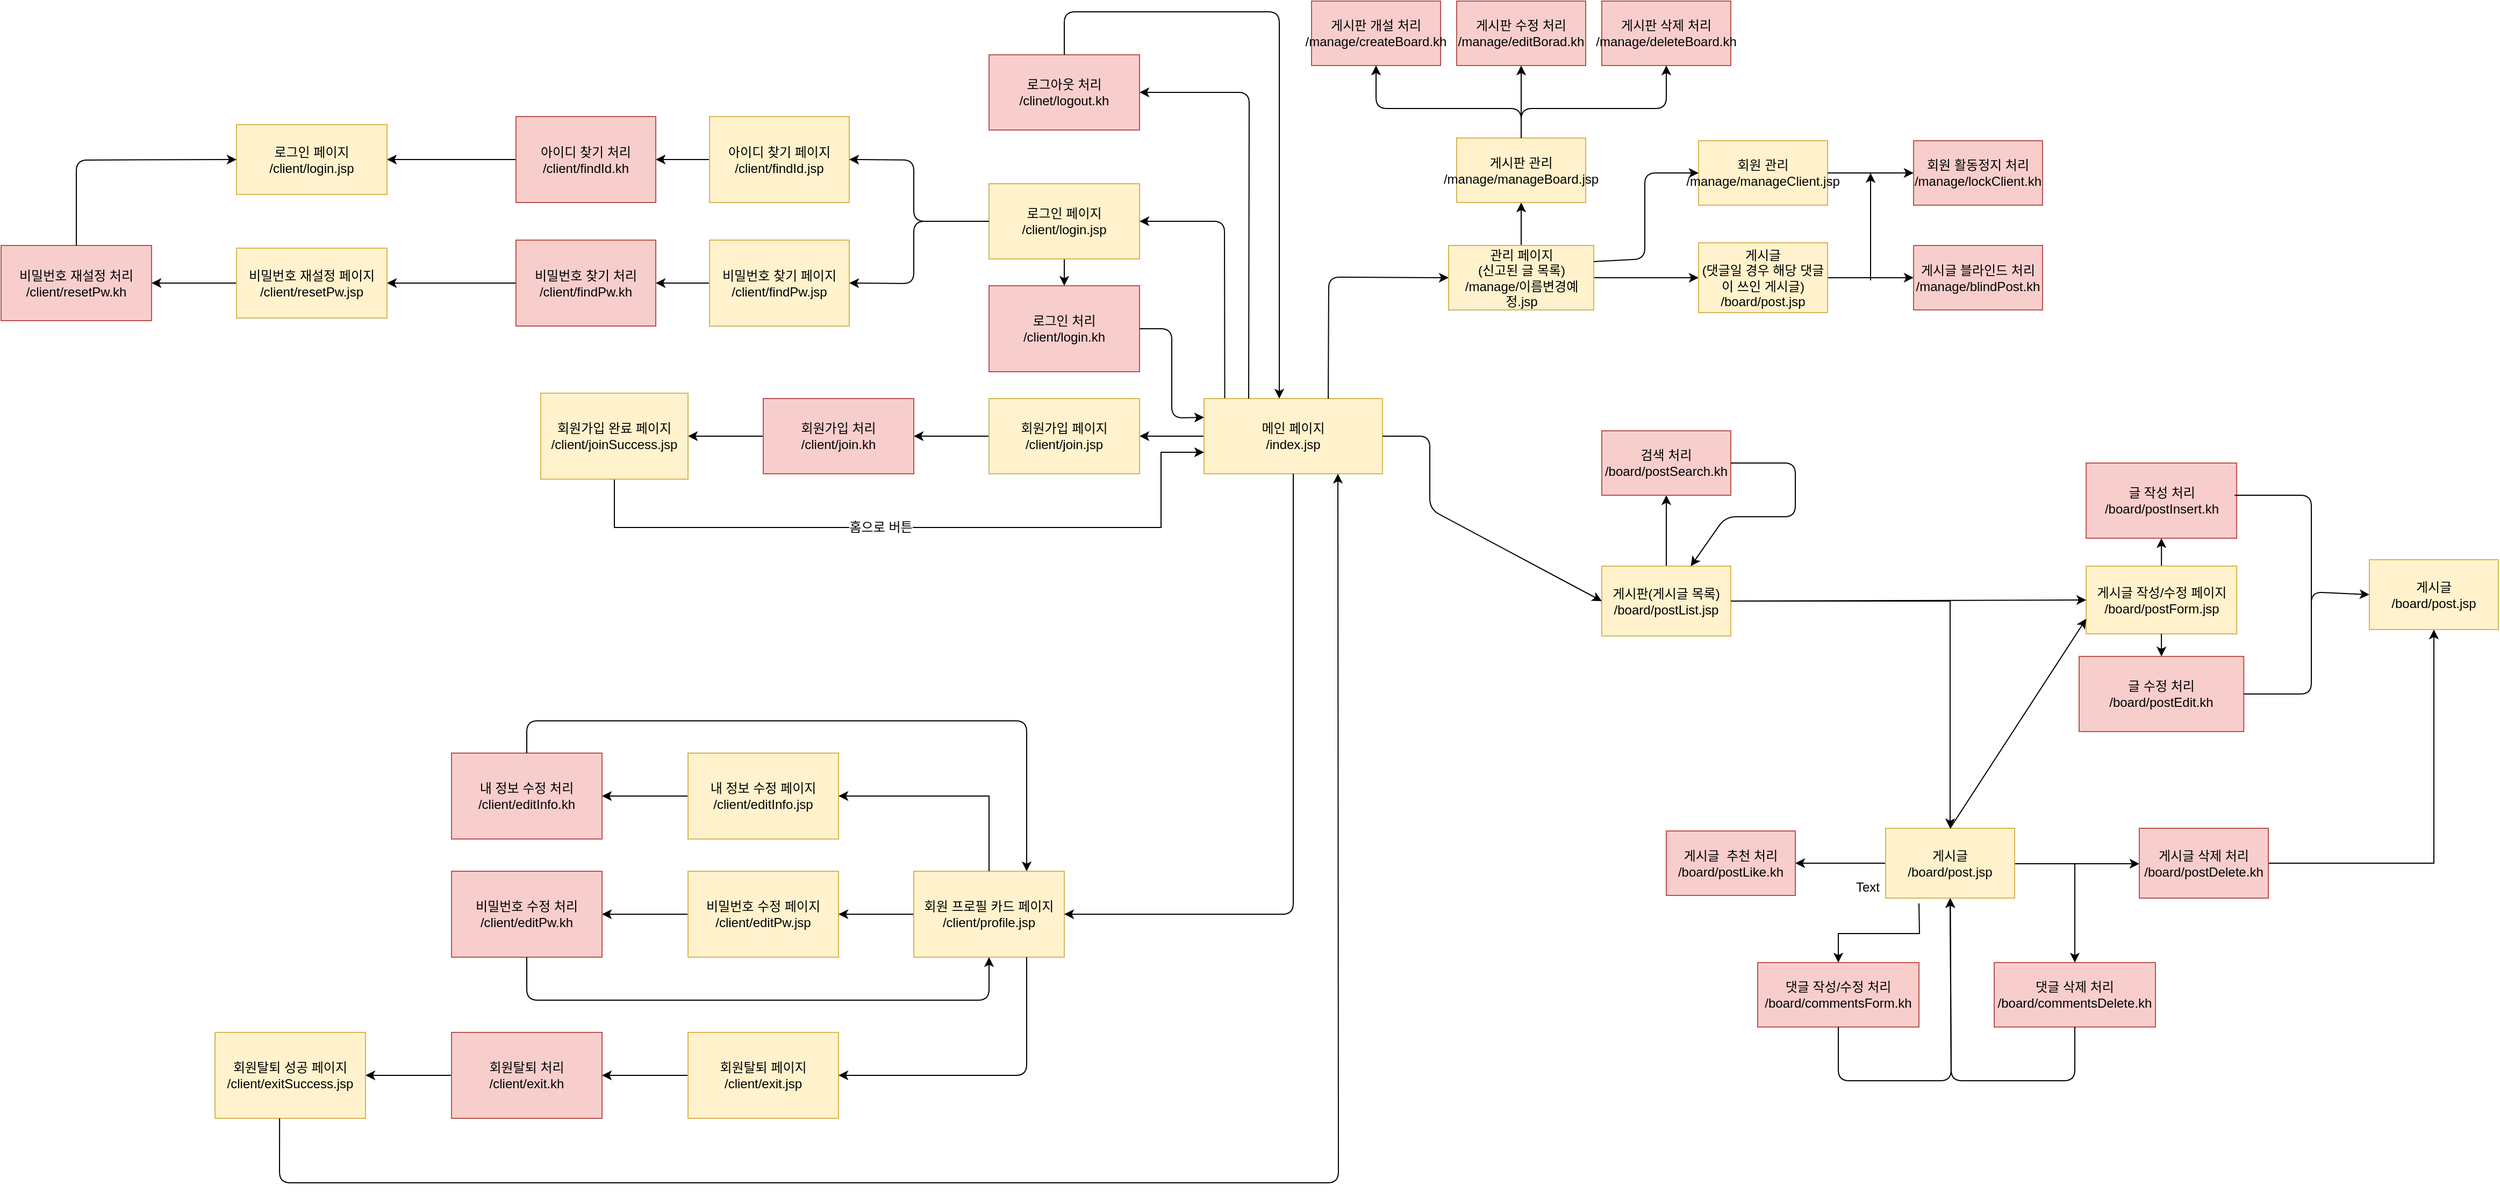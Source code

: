 <mxfile version="14.7.6" type="github">
  <diagram id="JOm_St9xGrI6XosQPw2V" name="Page-1">
    <mxGraphModel dx="1849" dy="420" grid="1" gridSize="10" guides="1" tooltips="1" connect="1" arrows="1" fold="1" page="1" pageScale="1" pageWidth="827" pageHeight="1169" math="0" shadow="0">
      <root>
        <mxCell id="0" />
        <mxCell id="1" parent="0" />
        <mxCell id="blwMkycvGweT-16OEjZh-1" value="" style="edgeStyle=orthogonalEdgeStyle;rounded=0;orthogonalLoop=1;jettySize=auto;html=1;" parent="1" source="blwMkycvGweT-16OEjZh-2" target="blwMkycvGweT-16OEjZh-6" edge="1">
          <mxGeometry relative="1" as="geometry" />
        </mxCell>
        <mxCell id="blwMkycvGweT-16OEjZh-2" value="&lt;div&gt;메인 페이지&lt;/div&gt;&lt;div&gt;/index.jsp&lt;br&gt;&lt;/div&gt;" style="rounded=0;whiteSpace=wrap;html=1;fillColor=#fff2cc;strokeColor=#d6b656;" parent="1" vertex="1">
          <mxGeometry x="720" y="955" width="166" height="70" as="geometry" />
        </mxCell>
        <mxCell id="blwMkycvGweT-16OEjZh-3" value="" style="edgeStyle=orthogonalEdgeStyle;rounded=0;orthogonalLoop=1;jettySize=auto;html=1;" parent="1" source="blwMkycvGweT-16OEjZh-4" target="blwMkycvGweT-16OEjZh-11" edge="1">
          <mxGeometry relative="1" as="geometry" />
        </mxCell>
        <mxCell id="blwMkycvGweT-16OEjZh-4" value="&lt;div&gt;로그인 페이지&lt;/div&gt;&lt;div&gt;/client/login.jsp&lt;br&gt;&lt;/div&gt;" style="rounded=0;whiteSpace=wrap;html=1;fillColor=#fff2cc;strokeColor=#d6b656;" parent="1" vertex="1">
          <mxGeometry x="520" y="755" width="140" height="70" as="geometry" />
        </mxCell>
        <mxCell id="blwMkycvGweT-16OEjZh-5" value="" style="edgeStyle=orthogonalEdgeStyle;rounded=0;orthogonalLoop=1;jettySize=auto;html=1;" parent="1" source="blwMkycvGweT-16OEjZh-6" target="blwMkycvGweT-16OEjZh-8" edge="1">
          <mxGeometry relative="1" as="geometry" />
        </mxCell>
        <mxCell id="blwMkycvGweT-16OEjZh-6" value="&lt;div&gt;회원가입 페이지&lt;/div&gt;&lt;div&gt;/client/join.jsp&lt;br&gt;&lt;/div&gt;" style="rounded=0;whiteSpace=wrap;html=1;fillColor=#fff2cc;strokeColor=#d6b656;" parent="1" vertex="1">
          <mxGeometry x="520" y="955" width="140" height="70" as="geometry" />
        </mxCell>
        <mxCell id="blwMkycvGweT-16OEjZh-7" value="" style="edgeStyle=orthogonalEdgeStyle;rounded=0;orthogonalLoop=1;jettySize=auto;html=1;" parent="1" source="blwMkycvGweT-16OEjZh-8" target="blwMkycvGweT-16OEjZh-10" edge="1">
          <mxGeometry relative="1" as="geometry" />
        </mxCell>
        <mxCell id="blwMkycvGweT-16OEjZh-8" value="&lt;div&gt;회원가입 처리&lt;br&gt;&lt;/div&gt;&lt;div&gt;/client/join.kh&lt;br&gt;&lt;/div&gt;" style="rounded=0;whiteSpace=wrap;html=1;fillColor=#f8cecc;strokeColor=#b85450;" parent="1" vertex="1">
          <mxGeometry x="310" y="955" width="140" height="70" as="geometry" />
        </mxCell>
        <mxCell id="blwMkycvGweT-16OEjZh-9" value="&lt;font style=&quot;font-size: 12px&quot;&gt;홈으로 버튼&lt;/font&gt;" style="edgeStyle=orthogonalEdgeStyle;rounded=0;orthogonalLoop=1;jettySize=auto;html=1;exitX=0.5;exitY=0;exitDx=0;exitDy=0;" parent="1" source="blwMkycvGweT-16OEjZh-10" edge="1">
          <mxGeometry relative="1" as="geometry">
            <mxPoint x="720" y="1005" as="targetPoint" />
            <Array as="points">
              <mxPoint x="172" y="1075" />
              <mxPoint x="680" y="1075" />
              <mxPoint x="680" y="1005" />
              <mxPoint x="720" y="1005" />
            </Array>
          </mxGeometry>
        </mxCell>
        <mxCell id="blwMkycvGweT-16OEjZh-10" value="&lt;div&gt;회원가입 완료 페이지&lt;/div&gt;&lt;div&gt;/client/joinSuccess.jsp&lt;br&gt;&lt;/div&gt;" style="rounded=0;whiteSpace=wrap;html=1;fillColor=#fff2cc;strokeColor=#d6b656;" parent="1" vertex="1">
          <mxGeometry x="103" y="950" width="137" height="80" as="geometry" />
        </mxCell>
        <mxCell id="blwMkycvGweT-16OEjZh-11" value="&lt;div&gt;로그인 처리&lt;/div&gt;&lt;div&gt;/client/login.kh&lt;br&gt;&lt;/div&gt;" style="rounded=0;whiteSpace=wrap;html=1;fillColor=#f8cecc;strokeColor=#b85450;" parent="1" vertex="1">
          <mxGeometry x="520" y="850" width="140" height="80" as="geometry" />
        </mxCell>
        <mxCell id="blwMkycvGweT-16OEjZh-12" value="" style="edgeStyle=orthogonalEdgeStyle;rounded=0;orthogonalLoop=1;jettySize=auto;html=1;" parent="1" source="blwMkycvGweT-16OEjZh-13" target="blwMkycvGweT-16OEjZh-17" edge="1">
          <mxGeometry relative="1" as="geometry" />
        </mxCell>
        <mxCell id="blwMkycvGweT-16OEjZh-13" value="&lt;div&gt;아이디 찾기 페이지&lt;br&gt;&lt;/div&gt;&lt;div&gt;/client/findId.jsp&lt;br&gt;&lt;/div&gt;" style="rounded=0;whiteSpace=wrap;html=1;fillColor=#fff2cc;strokeColor=#d6b656;" parent="1" vertex="1">
          <mxGeometry x="260" y="692.5" width="130" height="80" as="geometry" />
        </mxCell>
        <mxCell id="blwMkycvGweT-16OEjZh-14" value="" style="edgeStyle=orthogonalEdgeStyle;rounded=0;orthogonalLoop=1;jettySize=auto;html=1;" parent="1" source="blwMkycvGweT-16OEjZh-15" target="blwMkycvGweT-16OEjZh-19" edge="1">
          <mxGeometry relative="1" as="geometry" />
        </mxCell>
        <mxCell id="blwMkycvGweT-16OEjZh-15" value="&lt;div&gt;비밀번호 찾기 페이지&lt;br&gt;&lt;/div&gt;&lt;div&gt;/client/findPw.jsp&lt;br&gt;&lt;/div&gt;" style="rounded=0;whiteSpace=wrap;html=1;fillColor=#fff2cc;strokeColor=#d6b656;" parent="1" vertex="1">
          <mxGeometry x="260" y="807.5" width="130" height="80" as="geometry" />
        </mxCell>
        <mxCell id="blwMkycvGweT-16OEjZh-16" value="" style="edgeStyle=orthogonalEdgeStyle;rounded=0;orthogonalLoop=1;jettySize=auto;html=1;" parent="1" source="blwMkycvGweT-16OEjZh-17" target="blwMkycvGweT-16OEjZh-20" edge="1">
          <mxGeometry relative="1" as="geometry" />
        </mxCell>
        <mxCell id="blwMkycvGweT-16OEjZh-17" value="&lt;div&gt;아이디 찾기 처리&lt;br&gt;&lt;/div&gt;&lt;div&gt;/client/findId.kh&lt;br&gt;&lt;/div&gt;" style="rounded=0;whiteSpace=wrap;html=1;fillColor=#f8cecc;strokeColor=#b85450;" parent="1" vertex="1">
          <mxGeometry x="80" y="692.5" width="130" height="80" as="geometry" />
        </mxCell>
        <mxCell id="blwMkycvGweT-16OEjZh-18" value="" style="edgeStyle=orthogonalEdgeStyle;rounded=0;orthogonalLoop=1;jettySize=auto;html=1;entryX=1;entryY=0.5;entryDx=0;entryDy=0;" parent="1" source="blwMkycvGweT-16OEjZh-19" target="HkHfSld4iR-uJVx8hR3l-2" edge="1">
          <mxGeometry relative="1" as="geometry">
            <mxPoint x="-10" y="848" as="targetPoint" />
          </mxGeometry>
        </mxCell>
        <mxCell id="blwMkycvGweT-16OEjZh-19" value="&lt;div&gt;비밀번호 찾기 처리&lt;br&gt;&lt;/div&gt;&lt;div&gt;/client/findPw.kh&lt;br&gt;&lt;/div&gt;" style="rounded=0;whiteSpace=wrap;html=1;fillColor=#f8cecc;strokeColor=#b85450;" parent="1" vertex="1">
          <mxGeometry x="80" y="807.5" width="130" height="80" as="geometry" />
        </mxCell>
        <mxCell id="blwMkycvGweT-16OEjZh-20" value="&lt;div&gt;로그인 페이지&lt;/div&gt;&lt;div&gt;/client/login.jsp&lt;br&gt;&lt;/div&gt;" style="rounded=0;whiteSpace=wrap;html=1;fillColor=#fff2cc;strokeColor=#d6b656;" parent="1" vertex="1">
          <mxGeometry x="-180" y="700" width="140" height="65" as="geometry" />
        </mxCell>
        <mxCell id="blwMkycvGweT-16OEjZh-21" value="" style="edgeStyle=orthogonalEdgeStyle;rounded=0;orthogonalLoop=1;jettySize=auto;html=1;" parent="1" source="blwMkycvGweT-16OEjZh-22" target="blwMkycvGweT-16OEjZh-26" edge="1">
          <mxGeometry relative="1" as="geometry" />
        </mxCell>
        <mxCell id="blwMkycvGweT-16OEjZh-22" value="&lt;div&gt;회원 프로필 카드 페이지&lt;br&gt;&lt;/div&gt;&lt;div&gt;/client/profile.jsp&lt;br&gt;&lt;/div&gt;" style="rounded=0;whiteSpace=wrap;html=1;fillColor=#fff2cc;strokeColor=#d6b656;" parent="1" vertex="1">
          <mxGeometry x="450" y="1395" width="140" height="80" as="geometry" />
        </mxCell>
        <mxCell id="blwMkycvGweT-16OEjZh-23" value="" style="edgeStyle=orthogonalEdgeStyle;rounded=0;orthogonalLoop=1;jettySize=auto;html=1;" parent="1" source="blwMkycvGweT-16OEjZh-24" target="blwMkycvGweT-16OEjZh-32" edge="1">
          <mxGeometry relative="1" as="geometry" />
        </mxCell>
        <mxCell id="blwMkycvGweT-16OEjZh-24" value="&lt;div&gt;회원탈퇴 페이지&lt;br&gt;&lt;/div&gt;&lt;div&gt;/client/exit.jsp&lt;br&gt;&lt;/div&gt;" style="rounded=0;whiteSpace=wrap;html=1;fillColor=#fff2cc;strokeColor=#d6b656;" parent="1" vertex="1">
          <mxGeometry x="240" y="1545" width="140" height="80" as="geometry" />
        </mxCell>
        <mxCell id="blwMkycvGweT-16OEjZh-25" value="" style="edgeStyle=orthogonalEdgeStyle;rounded=0;orthogonalLoop=1;jettySize=auto;html=1;" parent="1" source="blwMkycvGweT-16OEjZh-26" target="blwMkycvGweT-16OEjZh-30" edge="1">
          <mxGeometry relative="1" as="geometry" />
        </mxCell>
        <mxCell id="blwMkycvGweT-16OEjZh-26" value="&lt;div&gt;비밀번호 수정 페이지&lt;br&gt;&lt;/div&gt;&lt;div&gt;/client/editPw.jsp&lt;br&gt;&lt;/div&gt;" style="rounded=0;whiteSpace=wrap;html=1;fillColor=#fff2cc;strokeColor=#d6b656;" parent="1" vertex="1">
          <mxGeometry x="240" y="1395" width="140" height="80" as="geometry" />
        </mxCell>
        <mxCell id="blwMkycvGweT-16OEjZh-27" value="" style="edgeStyle=orthogonalEdgeStyle;rounded=0;orthogonalLoop=1;jettySize=auto;html=1;" parent="1" source="blwMkycvGweT-16OEjZh-28" target="blwMkycvGweT-16OEjZh-29" edge="1">
          <mxGeometry relative="1" as="geometry" />
        </mxCell>
        <mxCell id="blwMkycvGweT-16OEjZh-28" value="&lt;div&gt;내 정보 수정 페이지&lt;br&gt;&lt;/div&gt;&lt;div&gt;/client/editInfo.jsp&lt;br&gt;&lt;/div&gt;" style="rounded=0;whiteSpace=wrap;html=1;fillColor=#fff2cc;strokeColor=#d6b656;" parent="1" vertex="1">
          <mxGeometry x="240" y="1285" width="140" height="80" as="geometry" />
        </mxCell>
        <mxCell id="blwMkycvGweT-16OEjZh-29" value="&lt;div&gt;내 정보 수정 처리&lt;br&gt;&lt;/div&gt;&lt;div&gt;/client/editInfo.kh&lt;br&gt;&lt;/div&gt;" style="rounded=0;whiteSpace=wrap;html=1;fillColor=#f8cecc;strokeColor=#b85450;" parent="1" vertex="1">
          <mxGeometry x="20" y="1285" width="140" height="80" as="geometry" />
        </mxCell>
        <mxCell id="blwMkycvGweT-16OEjZh-30" value="&lt;div&gt;비밀번호 수정 처리&lt;br&gt;&lt;/div&gt;&lt;div&gt;/client/editPw.kh&lt;br&gt;&lt;/div&gt;" style="rounded=0;whiteSpace=wrap;html=1;fillColor=#f8cecc;strokeColor=#b85450;" parent="1" vertex="1">
          <mxGeometry x="20" y="1395" width="140" height="80" as="geometry" />
        </mxCell>
        <mxCell id="blwMkycvGweT-16OEjZh-31" value="" style="edgeStyle=orthogonalEdgeStyle;rounded=0;orthogonalLoop=1;jettySize=auto;html=1;" parent="1" source="blwMkycvGweT-16OEjZh-32" target="blwMkycvGweT-16OEjZh-38" edge="1">
          <mxGeometry relative="1" as="geometry" />
        </mxCell>
        <mxCell id="blwMkycvGweT-16OEjZh-32" value="&lt;div&gt;회원탈퇴 처리&lt;br&gt;&lt;/div&gt;&lt;div&gt;/client/exit.kh&lt;br&gt;&lt;/div&gt;" style="rounded=0;whiteSpace=wrap;html=1;fillColor=#f8cecc;strokeColor=#b85450;" parent="1" vertex="1">
          <mxGeometry x="20" y="1545" width="140" height="80" as="geometry" />
        </mxCell>
        <mxCell id="blwMkycvGweT-16OEjZh-33" value="" style="endArrow=classic;html=1;rounded=0;edgeStyle=orthogonalEdgeStyle;exitX=0.5;exitY=0;exitDx=0;exitDy=0;entryX=1;entryY=0.5;entryDx=0;entryDy=0;" parent="1" source="blwMkycvGweT-16OEjZh-22" target="blwMkycvGweT-16OEjZh-28" edge="1">
          <mxGeometry width="50" height="50" relative="1" as="geometry">
            <mxPoint x="470" y="1330" as="sourcePoint" />
            <mxPoint x="520" y="1280" as="targetPoint" />
            <Array as="points">
              <mxPoint x="520" y="1325" />
            </Array>
          </mxGeometry>
        </mxCell>
        <mxCell id="blwMkycvGweT-16OEjZh-34" value="" style="endArrow=classic;html=1;exitX=0.5;exitY=1;exitDx=0;exitDy=0;entryX=1;entryY=0.5;entryDx=0;entryDy=0;" parent="1" source="blwMkycvGweT-16OEjZh-2" target="blwMkycvGweT-16OEjZh-22" edge="1">
          <mxGeometry width="50" height="50" relative="1" as="geometry">
            <mxPoint x="820" y="1325" as="sourcePoint" />
            <mxPoint x="730" y="1435" as="targetPoint" />
            <Array as="points">
              <mxPoint x="803" y="1435" />
            </Array>
          </mxGeometry>
        </mxCell>
        <mxCell id="blwMkycvGweT-16OEjZh-35" value="" style="endArrow=classic;html=1;exitX=0.5;exitY=0;exitDx=0;exitDy=0;entryX=0.75;entryY=0;entryDx=0;entryDy=0;" parent="1" source="blwMkycvGweT-16OEjZh-29" target="blwMkycvGweT-16OEjZh-22" edge="1">
          <mxGeometry width="50" height="50" relative="1" as="geometry">
            <mxPoint x="-80" y="1290" as="sourcePoint" />
            <mxPoint x="-30" y="1240" as="targetPoint" />
            <Array as="points">
              <mxPoint x="90" y="1255" />
              <mxPoint x="555" y="1255" />
            </Array>
          </mxGeometry>
        </mxCell>
        <mxCell id="blwMkycvGweT-16OEjZh-36" value="" style="endArrow=classic;html=1;exitX=0.5;exitY=1;exitDx=0;exitDy=0;entryX=0.5;entryY=1;entryDx=0;entryDy=0;" parent="1" source="blwMkycvGweT-16OEjZh-30" target="blwMkycvGweT-16OEjZh-22" edge="1">
          <mxGeometry width="50" height="50" relative="1" as="geometry">
            <mxPoint x="286" y="1548" as="sourcePoint" />
            <mxPoint x="336" y="1498" as="targetPoint" />
            <Array as="points">
              <mxPoint x="90" y="1515" />
              <mxPoint x="520" y="1515" />
            </Array>
          </mxGeometry>
        </mxCell>
        <mxCell id="blwMkycvGweT-16OEjZh-37" value="" style="endArrow=classic;html=1;exitX=0.75;exitY=1;exitDx=0;exitDy=0;entryX=1;entryY=0.5;entryDx=0;entryDy=0;" parent="1" source="blwMkycvGweT-16OEjZh-22" target="blwMkycvGweT-16OEjZh-24" edge="1">
          <mxGeometry width="50" height="50" relative="1" as="geometry">
            <mxPoint x="496.5" y="1615" as="sourcePoint" />
            <mxPoint x="546.5" y="1565" as="targetPoint" />
            <Array as="points">
              <mxPoint x="555" y="1585" />
            </Array>
          </mxGeometry>
        </mxCell>
        <mxCell id="blwMkycvGweT-16OEjZh-38" value="&lt;div&gt;회원탈퇴 성공 페이지&lt;/div&gt;&lt;div&gt;/client/exitSuccess.jsp&lt;br&gt;&lt;/div&gt;" style="rounded=0;whiteSpace=wrap;html=1;fillColor=#fff2cc;strokeColor=#d6b656;" parent="1" vertex="1">
          <mxGeometry x="-200" y="1545" width="140" height="80" as="geometry" />
        </mxCell>
        <mxCell id="blwMkycvGweT-16OEjZh-39" value="" style="endArrow=classic;html=1;exitX=0.429;exitY=1;exitDx=0;exitDy=0;exitPerimeter=0;entryX=0.75;entryY=1;entryDx=0;entryDy=0;" parent="1" source="blwMkycvGweT-16OEjZh-38" target="blwMkycvGweT-16OEjZh-2" edge="1">
          <mxGeometry width="50" height="50" relative="1" as="geometry">
            <mxPoint x="-50" y="1715" as="sourcePoint" />
            <mxPoint x="710" y="1585" as="targetPoint" />
            <Array as="points">
              <mxPoint x="-140" y="1685" />
              <mxPoint x="845" y="1685" />
            </Array>
          </mxGeometry>
        </mxCell>
        <mxCell id="blwMkycvGweT-16OEjZh-40" value="" style="endArrow=classic;html=1;exitX=0;exitY=0.5;exitDx=0;exitDy=0;entryX=1;entryY=0.5;entryDx=0;entryDy=0;" parent="1" source="blwMkycvGweT-16OEjZh-4" target="blwMkycvGweT-16OEjZh-13" edge="1">
          <mxGeometry width="50" height="50" relative="1" as="geometry">
            <mxPoint x="420" y="710" as="sourcePoint" />
            <mxPoint x="410" y="750" as="targetPoint" />
            <Array as="points">
              <mxPoint x="450" y="790" />
              <mxPoint x="450" y="733" />
            </Array>
          </mxGeometry>
        </mxCell>
        <mxCell id="blwMkycvGweT-16OEjZh-41" value="" style="endArrow=classic;html=1;exitX=0;exitY=0.5;exitDx=0;exitDy=0;entryX=1;entryY=0.5;entryDx=0;entryDy=0;" parent="1" source="blwMkycvGweT-16OEjZh-4" target="blwMkycvGweT-16OEjZh-15" edge="1">
          <mxGeometry width="50" height="50" relative="1" as="geometry">
            <mxPoint x="400" y="860" as="sourcePoint" />
            <mxPoint x="430" y="840" as="targetPoint" />
            <Array as="points">
              <mxPoint x="450" y="790" />
              <mxPoint x="450" y="848" />
            </Array>
          </mxGeometry>
        </mxCell>
        <mxCell id="blwMkycvGweT-16OEjZh-42" value="" style="endArrow=classic;html=1;exitX=0.116;exitY=-0.005;exitDx=0;exitDy=0;exitPerimeter=0;entryX=1;entryY=0.5;entryDx=0;entryDy=0;" parent="1" source="blwMkycvGweT-16OEjZh-2" target="blwMkycvGweT-16OEjZh-4" edge="1">
          <mxGeometry width="50" height="50" relative="1" as="geometry">
            <mxPoint x="650" y="715" as="sourcePoint" />
            <mxPoint x="820" y="565" as="targetPoint" />
            <Array as="points">
              <mxPoint x="739" y="790" />
            </Array>
          </mxGeometry>
        </mxCell>
        <mxCell id="blwMkycvGweT-16OEjZh-43" value="&lt;div&gt;로그아웃 처리&lt;/div&gt;&lt;div&gt;/clinet/logout.kh&lt;br&gt;&lt;/div&gt;" style="rounded=0;whiteSpace=wrap;html=1;fillColor=#f8cecc;strokeColor=#b85450;" parent="1" vertex="1">
          <mxGeometry x="520" y="635" width="140" height="70" as="geometry" />
        </mxCell>
        <mxCell id="blwMkycvGweT-16OEjZh-44" value="" style="endArrow=classic;html=1;exitX=0.25;exitY=0;exitDx=0;exitDy=0;entryX=1;entryY=0.5;entryDx=0;entryDy=0;" parent="1" source="blwMkycvGweT-16OEjZh-2" target="blwMkycvGweT-16OEjZh-43" edge="1">
          <mxGeometry width="50" height="50" relative="1" as="geometry">
            <mxPoint x="790" y="675" as="sourcePoint" />
            <mxPoint x="860" y="605" as="targetPoint" />
            <Array as="points">
              <mxPoint x="762" y="670" />
            </Array>
          </mxGeometry>
        </mxCell>
        <mxCell id="blwMkycvGweT-16OEjZh-45" value="" style="endArrow=classic;html=1;exitX=0.5;exitY=0;exitDx=0;exitDy=0;" parent="1" source="blwMkycvGweT-16OEjZh-43" edge="1">
          <mxGeometry width="50" height="50" relative="1" as="geometry">
            <mxPoint x="740" y="595" as="sourcePoint" />
            <mxPoint x="790" y="955" as="targetPoint" />
            <Array as="points">
              <mxPoint x="590" y="595" />
              <mxPoint x="790" y="595" />
            </Array>
          </mxGeometry>
        </mxCell>
        <mxCell id="blwMkycvGweT-16OEjZh-46" value="" style="edgeStyle=orthogonalEdgeStyle;rounded=0;orthogonalLoop=1;jettySize=auto;html=1;" parent="1" source="blwMkycvGweT-16OEjZh-48" target="blwMkycvGweT-16OEjZh-76" edge="1">
          <mxGeometry relative="1" as="geometry" />
        </mxCell>
        <mxCell id="blwMkycvGweT-16OEjZh-47" style="edgeStyle=orthogonalEdgeStyle;rounded=0;orthogonalLoop=1;jettySize=auto;html=1;" parent="1" source="blwMkycvGweT-16OEjZh-48" target="blwMkycvGweT-16OEjZh-82" edge="1">
          <mxGeometry relative="1" as="geometry">
            <mxPoint x="1430" y="1167.5" as="targetPoint" />
          </mxGeometry>
        </mxCell>
        <mxCell id="blwMkycvGweT-16OEjZh-48" value="&lt;div&gt;게시판(게시글 목록)&lt;br&gt;&lt;/div&gt;&lt;div&gt;/board/postList.jsp&lt;/div&gt;" style="rounded=0;whiteSpace=wrap;html=1;fillColor=#fff2cc;strokeColor=#d6b656;" parent="1" vertex="1">
          <mxGeometry x="1090" y="1111" width="120" height="65" as="geometry" />
        </mxCell>
        <mxCell id="blwMkycvGweT-16OEjZh-49" value="" style="edgeStyle=orthogonalEdgeStyle;rounded=0;orthogonalLoop=1;jettySize=auto;html=1;exitX=0.998;exitY=0.625;exitDx=0;exitDy=0;exitPerimeter=0;" parent="1" source="blwMkycvGweT-16OEjZh-82" target="blwMkycvGweT-16OEjZh-53" edge="1">
          <mxGeometry relative="1" as="geometry">
            <mxPoint x="1445" y="1425" as="sourcePoint" />
            <Array as="points">
              <mxPoint x="1474" y="1388" />
              <mxPoint x="1530" y="1388" />
            </Array>
          </mxGeometry>
        </mxCell>
        <mxCell id="blwMkycvGweT-16OEjZh-50" value="" style="edgeStyle=orthogonalEdgeStyle;rounded=0;orthogonalLoop=1;jettySize=auto;html=1;entryX=0.5;entryY=0;entryDx=0;entryDy=0;exitX=0.25;exitY=1;exitDx=0;exitDy=0;" parent="1" target="blwMkycvGweT-16OEjZh-52" edge="1">
          <mxGeometry relative="1" as="geometry">
            <mxPoint x="1385" y="1425" as="sourcePoint" />
          </mxGeometry>
        </mxCell>
        <mxCell id="blwMkycvGweT-16OEjZh-51" value="" style="edgeStyle=orthogonalEdgeStyle;rounded=0;orthogonalLoop=1;jettySize=auto;html=1;exitX=0;exitY=0.5;exitDx=0;exitDy=0;" parent="1" source="blwMkycvGweT-16OEjZh-82" target="blwMkycvGweT-16OEjZh-56" edge="1">
          <mxGeometry relative="1" as="geometry">
            <mxPoint x="1355" y="1392.5" as="sourcePoint" />
          </mxGeometry>
        </mxCell>
        <mxCell id="blwMkycvGweT-16OEjZh-52" value="&lt;div&gt;댓글 작성/수정 처리&lt;/div&gt;&lt;div&gt;/board/commentsForm.kh&lt;br&gt;&lt;/div&gt;" style="rounded=0;whiteSpace=wrap;html=1;fillColor=#f8cecc;strokeColor=#b85450;" parent="1" vertex="1">
          <mxGeometry x="1235" y="1480" width="150" height="60" as="geometry" />
        </mxCell>
        <mxCell id="blwMkycvGweT-16OEjZh-53" value="&lt;div&gt;댓글 삭제 처리&lt;/div&gt;&lt;div&gt;/board/commentsDelete.kh&lt;br&gt;&lt;/div&gt;" style="rounded=0;whiteSpace=wrap;html=1;fillColor=#f8cecc;strokeColor=#b85450;" parent="1" vertex="1">
          <mxGeometry x="1455" y="1480" width="150" height="60" as="geometry" />
        </mxCell>
        <mxCell id="blwMkycvGweT-16OEjZh-54" value="" style="endArrow=classic;html=1;exitX=0.5;exitY=1;exitDx=0;exitDy=0;entryX=0.5;entryY=1;entryDx=0;entryDy=0;" parent="1" source="blwMkycvGweT-16OEjZh-53" target="blwMkycvGweT-16OEjZh-82" edge="1">
          <mxGeometry width="50" height="50" relative="1" as="geometry">
            <mxPoint x="1565" y="1360" as="sourcePoint" />
            <mxPoint x="1415" y="1425" as="targetPoint" />
            <Array as="points">
              <mxPoint x="1530" y="1590" />
              <mxPoint x="1415" y="1590" />
            </Array>
          </mxGeometry>
        </mxCell>
        <mxCell id="blwMkycvGweT-16OEjZh-55" value="" style="endArrow=classic;html=1;" parent="1" target="blwMkycvGweT-16OEjZh-82" edge="1">
          <mxGeometry width="50" height="50" relative="1" as="geometry">
            <mxPoint x="1310" y="1540" as="sourcePoint" />
            <mxPoint x="1415" y="1415" as="targetPoint" />
            <Array as="points">
              <mxPoint x="1310" y="1590" />
              <mxPoint x="1415" y="1590" />
            </Array>
          </mxGeometry>
        </mxCell>
        <mxCell id="blwMkycvGweT-16OEjZh-56" value="&lt;div&gt;게시글&amp;nbsp; 추천 처리&lt;br&gt;&lt;/div&gt;&lt;div&gt;/board/postLike.kh&lt;br&gt;&lt;/div&gt;" style="rounded=0;whiteSpace=wrap;html=1;fillColor=#f8cecc;strokeColor=#b85450;" parent="1" vertex="1">
          <mxGeometry x="1150" y="1357.5" width="120" height="60" as="geometry" />
        </mxCell>
        <mxCell id="blwMkycvGweT-16OEjZh-57" value="" style="edgeStyle=orthogonalEdgeStyle;rounded=0;orthogonalLoop=1;jettySize=auto;html=1;" parent="1" source="blwMkycvGweT-16OEjZh-59" target="blwMkycvGweT-16OEjZh-66" edge="1">
          <mxGeometry relative="1" as="geometry" />
        </mxCell>
        <mxCell id="blwMkycvGweT-16OEjZh-58" value="" style="edgeStyle=orthogonalEdgeStyle;rounded=0;orthogonalLoop=1;jettySize=auto;html=1;" parent="1" source="blwMkycvGweT-16OEjZh-59" target="blwMkycvGweT-16OEjZh-62" edge="1">
          <mxGeometry relative="1" as="geometry" />
        </mxCell>
        <mxCell id="blwMkycvGweT-16OEjZh-59" value="&lt;div&gt;관리 페이지&lt;/div&gt;&lt;div&gt;(신고된 글 목록)&lt;br&gt;&lt;/div&gt;&lt;div&gt;/manage/이름변경예정.jsp&lt;br&gt;&lt;/div&gt;" style="rounded=0;whiteSpace=wrap;html=1;fillColor=#fff2cc;strokeColor=#d6b656;" parent="1" vertex="1">
          <mxGeometry x="947.5" y="812.5" width="135" height="60" as="geometry" />
        </mxCell>
        <mxCell id="blwMkycvGweT-16OEjZh-60" value="" style="endArrow=classic;html=1;exitX=0.696;exitY=0.002;exitDx=0;exitDy=0;exitPerimeter=0;entryX=0;entryY=0.5;entryDx=0;entryDy=0;" parent="1" source="blwMkycvGweT-16OEjZh-2" target="blwMkycvGweT-16OEjZh-59" edge="1">
          <mxGeometry width="50" height="50" relative="1" as="geometry">
            <mxPoint x="1170" y="875" as="sourcePoint" />
            <mxPoint x="1220" y="825" as="targetPoint" />
            <Array as="points">
              <mxPoint x="836" y="842" />
            </Array>
          </mxGeometry>
        </mxCell>
        <mxCell id="blwMkycvGweT-16OEjZh-61" value="" style="edgeStyle=orthogonalEdgeStyle;rounded=0;orthogonalLoop=1;jettySize=auto;html=1;" parent="1" source="blwMkycvGweT-16OEjZh-62" target="blwMkycvGweT-16OEjZh-63" edge="1">
          <mxGeometry relative="1" as="geometry" />
        </mxCell>
        <mxCell id="blwMkycvGweT-16OEjZh-62" value="&lt;div&gt;게시글&lt;/div&gt;&lt;div&gt;(댓글일 경우 해당 댓글이 쓰인 게시글)&lt;br&gt;&lt;/div&gt;&lt;div&gt;/board/post.jsp&lt;/div&gt;" style="rounded=0;whiteSpace=wrap;html=1;fillColor=#fff2cc;strokeColor=#d6b656;" parent="1" vertex="1">
          <mxGeometry x="1180" y="810" width="120" height="65" as="geometry" />
        </mxCell>
        <mxCell id="blwMkycvGweT-16OEjZh-63" value="&lt;div&gt;게시글 블라인드 처리&lt;/div&gt;&lt;div&gt;/manage/blindPost.kh&lt;br&gt;&lt;/div&gt;" style="rounded=0;whiteSpace=wrap;html=1;fillColor=#f8cecc;strokeColor=#b85450;" parent="1" vertex="1">
          <mxGeometry x="1380" y="812.5" width="120" height="60" as="geometry" />
        </mxCell>
        <mxCell id="blwMkycvGweT-16OEjZh-64" value="&lt;div&gt;회원 활동정지 처리&lt;/div&gt;&lt;div&gt;/manage/lockClient.kh&lt;br&gt;&lt;/div&gt;" style="rounded=0;whiteSpace=wrap;html=1;fillColor=#f8cecc;strokeColor=#b85450;" parent="1" vertex="1">
          <mxGeometry x="1380" y="715" width="120" height="60" as="geometry" />
        </mxCell>
        <mxCell id="blwMkycvGweT-16OEjZh-65" value="" style="edgeStyle=orthogonalEdgeStyle;rounded=0;orthogonalLoop=1;jettySize=auto;html=1;" parent="1" source="blwMkycvGweT-16OEjZh-66" target="blwMkycvGweT-16OEjZh-72" edge="1">
          <mxGeometry relative="1" as="geometry" />
        </mxCell>
        <mxCell id="blwMkycvGweT-16OEjZh-66" value="&lt;div&gt;게시판 관리&lt;br&gt;&lt;/div&gt;&lt;div&gt;/manage/manageBoard.jsp&lt;br&gt;&lt;/div&gt;" style="rounded=0;whiteSpace=wrap;html=1;fillColor=#fff2cc;strokeColor=#d6b656;" parent="1" vertex="1">
          <mxGeometry x="955" y="712.5" width="120" height="60" as="geometry" />
        </mxCell>
        <mxCell id="blwMkycvGweT-16OEjZh-67" value="&lt;div&gt;회원 관리&lt;/div&gt;&lt;div&gt;/manage/manageClient.jsp&lt;br&gt;&lt;/div&gt;" style="rounded=0;whiteSpace=wrap;html=1;fillColor=#fff2cc;strokeColor=#d6b656;" parent="1" vertex="1">
          <mxGeometry x="1180" y="715" width="120" height="60" as="geometry" />
        </mxCell>
        <mxCell id="blwMkycvGweT-16OEjZh-68" value="" style="endArrow=classic;html=1;exitX=1;exitY=0.25;exitDx=0;exitDy=0;entryX=0;entryY=0.5;entryDx=0;entryDy=0;" parent="1" source="blwMkycvGweT-16OEjZh-59" target="blwMkycvGweT-16OEjZh-67" edge="1">
          <mxGeometry width="50" height="50" relative="1" as="geometry">
            <mxPoint x="1140" y="765" as="sourcePoint" />
            <mxPoint x="1190" y="715" as="targetPoint" />
            <Array as="points">
              <mxPoint x="1130" y="825" />
              <mxPoint x="1130" y="745" />
            </Array>
          </mxGeometry>
        </mxCell>
        <mxCell id="blwMkycvGweT-16OEjZh-69" value="" style="endArrow=classic;html=1;exitX=1;exitY=0.5;exitDx=0;exitDy=0;entryX=0;entryY=0.5;entryDx=0;entryDy=0;" parent="1" source="blwMkycvGweT-16OEjZh-67" target="blwMkycvGweT-16OEjZh-64" edge="1">
          <mxGeometry width="50" height="50" relative="1" as="geometry">
            <mxPoint x="1311" y="800" as="sourcePoint" />
            <mxPoint x="1361" y="750" as="targetPoint" />
          </mxGeometry>
        </mxCell>
        <mxCell id="blwMkycvGweT-16OEjZh-70" value="" style="endArrow=classic;html=1;" parent="1" edge="1">
          <mxGeometry width="50" height="50" relative="1" as="geometry">
            <mxPoint x="1340" y="845" as="sourcePoint" />
            <mxPoint x="1340" y="745" as="targetPoint" />
          </mxGeometry>
        </mxCell>
        <mxCell id="blwMkycvGweT-16OEjZh-71" value="&lt;div&gt;게시판 개설 처리&lt;br&gt;&lt;/div&gt;&lt;div&gt;/manage/createBoard.kh&lt;br&gt;&lt;/div&gt;" style="rounded=0;whiteSpace=wrap;html=1;fillColor=#f8cecc;strokeColor=#b85450;" parent="1" vertex="1">
          <mxGeometry x="820" y="585" width="120" height="60" as="geometry" />
        </mxCell>
        <mxCell id="blwMkycvGweT-16OEjZh-72" value="&lt;div&gt;게시판 수정 처리&lt;br&gt;&lt;/div&gt;&lt;div&gt;/manage/editBorad.kh&lt;br&gt;&lt;/div&gt;" style="rounded=0;whiteSpace=wrap;html=1;fillColor=#f8cecc;strokeColor=#b85450;" parent="1" vertex="1">
          <mxGeometry x="955" y="585" width="120" height="60" as="geometry" />
        </mxCell>
        <mxCell id="blwMkycvGweT-16OEjZh-73" value="&lt;div&gt;게시판 삭제 처리&lt;/div&gt;&lt;div&gt;/manage/deleteBoard.kh&lt;br&gt;&lt;/div&gt;" style="rounded=0;whiteSpace=wrap;html=1;fillColor=#f8cecc;strokeColor=#b85450;" parent="1" vertex="1">
          <mxGeometry x="1090" y="585" width="120" height="60" as="geometry" />
        </mxCell>
        <mxCell id="blwMkycvGweT-16OEjZh-74" value="" style="endArrow=classic;html=1;entryX=0.5;entryY=1;entryDx=0;entryDy=0;exitX=0.5;exitY=0;exitDx=0;exitDy=0;" parent="1" source="blwMkycvGweT-16OEjZh-66" target="blwMkycvGweT-16OEjZh-73" edge="1">
          <mxGeometry width="50" height="50" relative="1" as="geometry">
            <mxPoint x="1010" y="685" as="sourcePoint" />
            <mxPoint x="1320" y="775" as="targetPoint" />
            <Array as="points">
              <mxPoint x="1015" y="685" />
              <mxPoint x="1150" y="685" />
            </Array>
          </mxGeometry>
        </mxCell>
        <mxCell id="blwMkycvGweT-16OEjZh-75" value="" style="endArrow=classic;html=1;exitX=0.5;exitY=0;exitDx=0;exitDy=0;entryX=0.5;entryY=1;entryDx=0;entryDy=0;" parent="1" source="blwMkycvGweT-16OEjZh-66" target="blwMkycvGweT-16OEjZh-71" edge="1">
          <mxGeometry width="50" height="50" relative="1" as="geometry">
            <mxPoint x="1270" y="825" as="sourcePoint" />
            <mxPoint x="1320" y="775" as="targetPoint" />
            <Array as="points">
              <mxPoint x="1015" y="685" />
              <mxPoint x="880" y="685" />
            </Array>
          </mxGeometry>
        </mxCell>
        <mxCell id="blwMkycvGweT-16OEjZh-76" value="&lt;div&gt;검색 처리&lt;/div&gt;&lt;div&gt;/board/postSearch.kh&lt;br&gt;&lt;/div&gt;" style="rounded=0;whiteSpace=wrap;html=1;fillColor=#f8cecc;strokeColor=#b85450;" parent="1" vertex="1">
          <mxGeometry x="1090" y="985" width="120" height="60" as="geometry" />
        </mxCell>
        <mxCell id="blwMkycvGweT-16OEjZh-77" value="" style="endArrow=classic;html=1;exitX=1;exitY=0.5;exitDx=0;exitDy=0;entryX=0;entryY=0.5;entryDx=0;entryDy=0;" parent="1" source="blwMkycvGweT-16OEjZh-2" target="blwMkycvGweT-16OEjZh-48" edge="1">
          <mxGeometry width="50" height="50" relative="1" as="geometry">
            <mxPoint x="905" y="1115" as="sourcePoint" />
            <mxPoint x="955" y="1065" as="targetPoint" />
            <Array as="points">
              <mxPoint x="930" y="990" />
              <mxPoint x="930" y="1058" />
            </Array>
          </mxGeometry>
        </mxCell>
        <mxCell id="blwMkycvGweT-16OEjZh-78" value="" style="edgeStyle=orthogonalEdgeStyle;rounded=0;orthogonalLoop=1;jettySize=auto;html=1;exitX=1;exitY=0.615;exitDx=0;exitDy=0;exitPerimeter=0;" parent="1" source="blwMkycvGweT-16OEjZh-82" target="blwMkycvGweT-16OEjZh-84" edge="1">
          <mxGeometry relative="1" as="geometry">
            <mxPoint x="1484" y="1398" as="sourcePoint" />
            <Array as="points">
              <mxPoint x="1474" y="1388" />
            </Array>
          </mxGeometry>
        </mxCell>
        <mxCell id="blwMkycvGweT-16OEjZh-79" style="edgeStyle=orthogonalEdgeStyle;rounded=0;orthogonalLoop=1;jettySize=auto;html=1;entryX=0.5;entryY=1;entryDx=0;entryDy=0;" parent="1" source="blwMkycvGweT-16OEjZh-80" target="blwMkycvGweT-16OEjZh-81" edge="1">
          <mxGeometry relative="1" as="geometry" />
        </mxCell>
        <mxCell id="blwMkycvGweT-16OEjZh-80" value="&lt;div&gt;게시글 작성/수정 페이지&lt;/div&gt;&lt;div&gt;/board/postForm.jsp&lt;br&gt;&lt;/div&gt;" style="rounded=0;whiteSpace=wrap;html=1;fillColor=#fff2cc;strokeColor=#d6b656;" parent="1" vertex="1">
          <mxGeometry x="1540.56" y="1111" width="140" height="63" as="geometry" />
        </mxCell>
        <mxCell id="blwMkycvGweT-16OEjZh-81" value="&lt;div&gt;글 작성 처리&lt;br&gt;&lt;/div&gt;&lt;div&gt;/board/postInsert.kh&lt;br&gt;&lt;/div&gt;" style="rounded=0;whiteSpace=wrap;html=1;fillColor=#f8cecc;strokeColor=#b85450;" parent="1" vertex="1">
          <mxGeometry x="1540.56" y="1015" width="140" height="70" as="geometry" />
        </mxCell>
        <mxCell id="blwMkycvGweT-16OEjZh-82" value="&lt;div&gt;게시글&lt;/div&gt;&lt;div&gt;/board/post.jsp&lt;/div&gt;" style="rounded=0;whiteSpace=wrap;html=1;fillColor=#fff2cc;strokeColor=#d6b656;" parent="1" vertex="1">
          <mxGeometry x="1354" y="1355" width="120" height="65" as="geometry" />
        </mxCell>
        <mxCell id="blwMkycvGweT-16OEjZh-83" value="" style="edgeStyle=orthogonalEdgeStyle;rounded=0;orthogonalLoop=1;jettySize=auto;html=1;" parent="1" source="blwMkycvGweT-16OEjZh-84" target="blwMkycvGweT-16OEjZh-85" edge="1">
          <mxGeometry relative="1" as="geometry" />
        </mxCell>
        <mxCell id="blwMkycvGweT-16OEjZh-84" value="&lt;div&gt;게시글 삭제 처리&lt;/div&gt;&lt;div&gt;/board/postDelete.kh&lt;br&gt;&lt;/div&gt;" style="rounded=0;whiteSpace=wrap;html=1;fillColor=#f8cecc;strokeColor=#b85450;" parent="1" vertex="1">
          <mxGeometry x="1590" y="1355" width="120" height="65" as="geometry" />
        </mxCell>
        <mxCell id="blwMkycvGweT-16OEjZh-85" value="&lt;div&gt;게시글&lt;/div&gt;&lt;div&gt;/board/post.jsp&lt;/div&gt;" style="rounded=0;whiteSpace=wrap;html=1;fillColor=#fff2cc;strokeColor=#d6b656;" parent="1" vertex="1">
          <mxGeometry x="1804" y="1105" width="120" height="65" as="geometry" />
        </mxCell>
        <mxCell id="blwMkycvGweT-16OEjZh-86" value="&lt;div&gt;글 수정 처리&lt;br&gt;&lt;/div&gt;&lt;div&gt;/board/postEdit.kh&lt;br&gt;&lt;/div&gt;" style="rounded=0;whiteSpace=wrap;html=1;fillColor=#f8cecc;strokeColor=#b85450;" parent="1" vertex="1">
          <mxGeometry x="1534" y="1195" width="153.13" height="70" as="geometry" />
        </mxCell>
        <mxCell id="blwMkycvGweT-16OEjZh-87" value="" style="edgeStyle=orthogonalEdgeStyle;rounded=0;orthogonalLoop=1;jettySize=auto;html=1;exitX=0.5;exitY=1;exitDx=0;exitDy=0;entryX=0.5;entryY=0;entryDx=0;entryDy=0;" parent="1" source="blwMkycvGweT-16OEjZh-80" target="blwMkycvGweT-16OEjZh-86" edge="1">
          <mxGeometry relative="1" as="geometry">
            <mxPoint x="1724" y="1193" as="sourcePoint" />
            <mxPoint x="1724" y="1166" as="targetPoint" />
          </mxGeometry>
        </mxCell>
        <mxCell id="blwMkycvGweT-16OEjZh-88" value="" style="endArrow=none;html=1;" parent="1" edge="1">
          <mxGeometry width="50" height="50" relative="1" as="geometry">
            <mxPoint x="1734" y="1045" as="sourcePoint" />
            <mxPoint x="1750" y="1145" as="targetPoint" />
            <Array as="points">
              <mxPoint x="1674" y="1045" />
              <mxPoint x="1750" y="1045" />
              <mxPoint x="1750" y="1095" />
            </Array>
          </mxGeometry>
        </mxCell>
        <mxCell id="blwMkycvGweT-16OEjZh-89" value="" style="endArrow=classic;html=1;exitX=0.5;exitY=0;exitDx=0;exitDy=0;entryX=0;entryY=0.778;entryDx=0;entryDy=0;entryPerimeter=0;" parent="1" source="blwMkycvGweT-16OEjZh-82" target="blwMkycvGweT-16OEjZh-80" edge="1">
          <mxGeometry width="50" height="50" relative="1" as="geometry">
            <mxPoint x="1644" y="1285" as="sourcePoint" />
            <mxPoint x="1524" y="1205" as="targetPoint" />
          </mxGeometry>
        </mxCell>
        <mxCell id="blwMkycvGweT-16OEjZh-90" value="" style="endArrow=classic;html=1;entryX=0;entryY=0.5;entryDx=0;entryDy=0;exitX=1;exitY=0.5;exitDx=0;exitDy=0;" parent="1" source="blwMkycvGweT-16OEjZh-48" target="blwMkycvGweT-16OEjZh-80" edge="1">
          <mxGeometry width="50" height="50" relative="1" as="geometry">
            <mxPoint x="1220" y="1085" as="sourcePoint" />
            <mxPoint x="1380" y="1115" as="targetPoint" />
          </mxGeometry>
        </mxCell>
        <mxCell id="blwMkycvGweT-16OEjZh-91" value="" style="endArrow=classic;html=1;exitX=1;exitY=0.5;exitDx=0;exitDy=0;entryX=0;entryY=0.5;entryDx=0;entryDy=0;" parent="1" source="blwMkycvGweT-16OEjZh-86" target="blwMkycvGweT-16OEjZh-85" edge="1">
          <mxGeometry width="50" height="50" relative="1" as="geometry">
            <mxPoint x="1740" y="1245" as="sourcePoint" />
            <mxPoint x="1750" y="1145" as="targetPoint" />
            <Array as="points">
              <mxPoint x="1750" y="1230" />
              <mxPoint x="1750" y="1135" />
            </Array>
          </mxGeometry>
        </mxCell>
        <mxCell id="blwMkycvGweT-16OEjZh-92" value="" style="endArrow=classic;html=1;exitX=1;exitY=0.5;exitDx=0;exitDy=0;" parent="1" source="blwMkycvGweT-16OEjZh-76" target="blwMkycvGweT-16OEjZh-48" edge="1">
          <mxGeometry width="50" height="50" relative="1" as="geometry">
            <mxPoint x="1235" y="1015" as="sourcePoint" />
            <mxPoint x="1205" y="1085" as="targetPoint" />
            <Array as="points">
              <mxPoint x="1270" y="1015" />
              <mxPoint x="1270" y="1065" />
              <mxPoint x="1205" y="1065" />
            </Array>
          </mxGeometry>
        </mxCell>
        <mxCell id="blwMkycvGweT-16OEjZh-93" value="Text" style="text;html=1;align=center;verticalAlign=middle;resizable=0;points=[];autosize=1;" parent="1" vertex="1">
          <mxGeometry x="1317" y="1400" width="40" height="20" as="geometry" />
        </mxCell>
        <mxCell id="HkHfSld4iR-uJVx8hR3l-1" value="" style="endArrow=classic;html=1;exitX=1;exitY=0.5;exitDx=0;exitDy=0;entryX=0;entryY=0.25;entryDx=0;entryDy=0;" edge="1" parent="1" source="blwMkycvGweT-16OEjZh-11" target="blwMkycvGweT-16OEjZh-2">
          <mxGeometry width="50" height="50" relative="1" as="geometry">
            <mxPoint x="610" y="860" as="sourcePoint" />
            <mxPoint x="660" y="810" as="targetPoint" />
            <Array as="points">
              <mxPoint x="690" y="890" />
              <mxPoint x="690" y="973" />
            </Array>
          </mxGeometry>
        </mxCell>
        <mxCell id="HkHfSld4iR-uJVx8hR3l-5" value="" style="edgeStyle=orthogonalEdgeStyle;rounded=0;orthogonalLoop=1;jettySize=auto;html=1;" edge="1" parent="1" source="HkHfSld4iR-uJVx8hR3l-2" target="HkHfSld4iR-uJVx8hR3l-4">
          <mxGeometry relative="1" as="geometry" />
        </mxCell>
        <mxCell id="HkHfSld4iR-uJVx8hR3l-2" value="&lt;div&gt;비밀번호 재설정 페이지&lt;/div&gt;&lt;div&gt;/client/resetPw.jsp&lt;/div&gt;" style="rounded=0;whiteSpace=wrap;html=1;fillColor=#fff2cc;strokeColor=#d6b656;" vertex="1" parent="1">
          <mxGeometry x="-180" y="815" width="140" height="65" as="geometry" />
        </mxCell>
        <mxCell id="HkHfSld4iR-uJVx8hR3l-4" value="&lt;div&gt;비밀번호 재설정 처리&lt;/div&gt;&lt;div&gt;/client/resetPw.kh&lt;br&gt;&lt;/div&gt;" style="rounded=0;whiteSpace=wrap;html=1;fillColor=#f8cecc;strokeColor=#b85450;" vertex="1" parent="1">
          <mxGeometry x="-399" y="812.5" width="140" height="70" as="geometry" />
        </mxCell>
        <mxCell id="HkHfSld4iR-uJVx8hR3l-7" value="" style="endArrow=classic;html=1;exitX=0.5;exitY=0;exitDx=0;exitDy=0;entryX=0;entryY=0.5;entryDx=0;entryDy=0;" edge="1" parent="1" source="HkHfSld4iR-uJVx8hR3l-4" target="blwMkycvGweT-16OEjZh-20">
          <mxGeometry width="50" height="50" relative="1" as="geometry">
            <mxPoint x="-80" y="860" as="sourcePoint" />
            <mxPoint x="-30" y="810" as="targetPoint" />
            <Array as="points">
              <mxPoint x="-329" y="733" />
            </Array>
          </mxGeometry>
        </mxCell>
      </root>
    </mxGraphModel>
  </diagram>
</mxfile>
